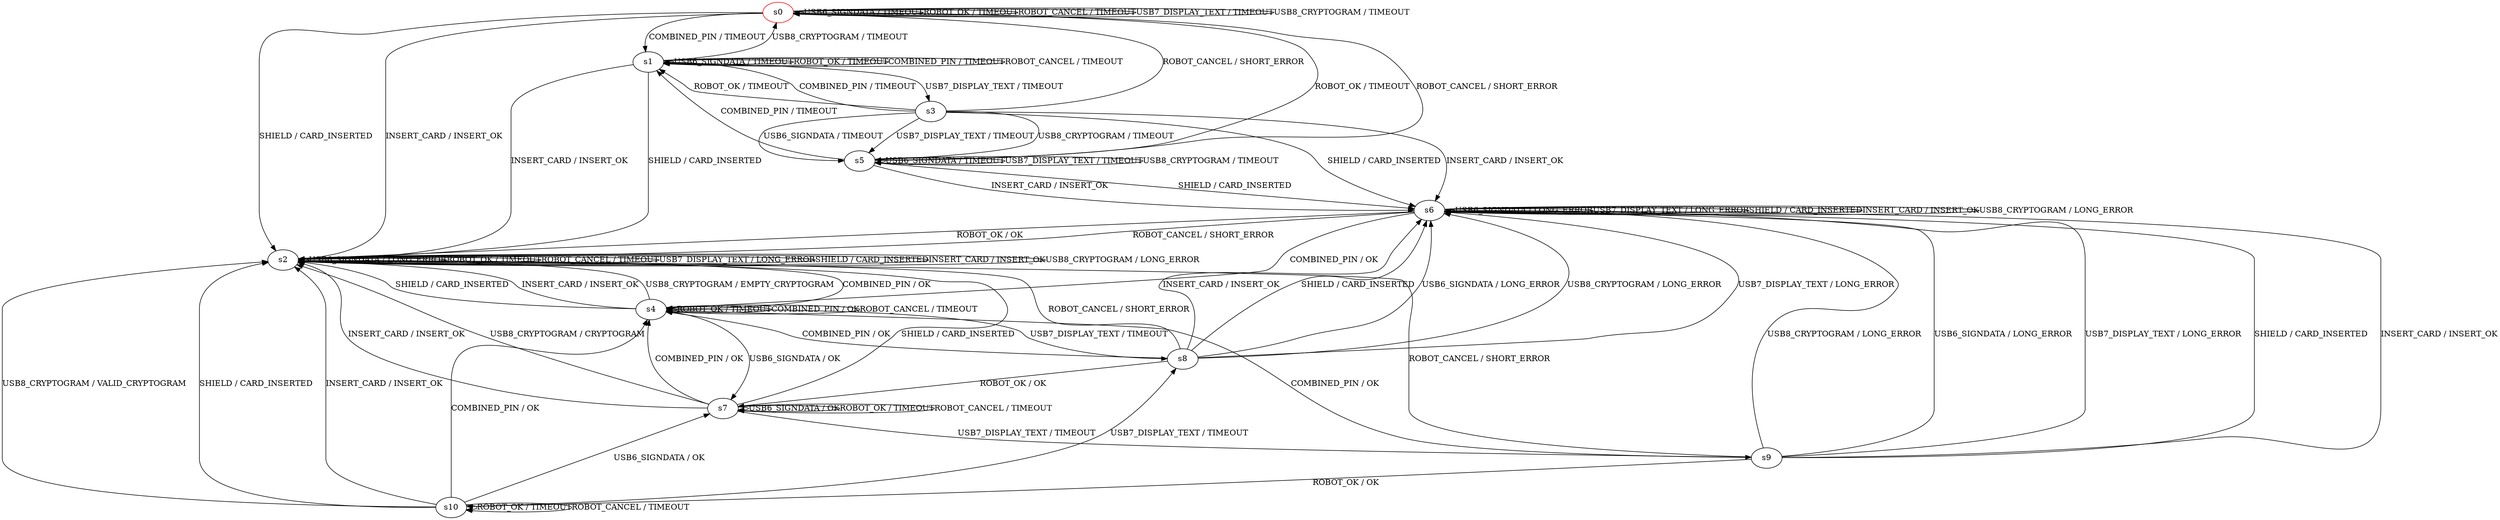 digraph G {
label=""
s0  [color="red"]
s1
s2
s3
s4
s5
s6
s7
s8
s9
s10
s0  [label="s0"];
s0 -> s0 [label="USB6_SIGNDATA / TIMEOUT"]
s0 -> s0 [label="ROBOT_OK / TIMEOUT"]
s0 -> s1 [label="COMBINED_PIN / TIMEOUT"]
s0 -> s0 [label="ROBOT_CANCEL / TIMEOUT"]
s0 -> s0 [label="USB7_DISPLAY_TEXT / TIMEOUT"]
s0 -> s2 [label="SHIELD / CARD_INSERTED"]
s0 -> s2 [label="INSERT_CARD / INSERT_OK"]
s0 -> s0 [label="USB8_CRYPTOGRAM / TIMEOUT"]
s1  [label="s1"];
s1 -> s1 [label="USB6_SIGNDATA / TIMEOUT"]
s1 -> s1 [label="ROBOT_OK / TIMEOUT"]
s1 -> s1 [label="COMBINED_PIN / TIMEOUT"]
s1 -> s1 [label="ROBOT_CANCEL / TIMEOUT"]
s1 -> s3 [label="USB7_DISPLAY_TEXT / TIMEOUT"]
s1 -> s2 [label="SHIELD / CARD_INSERTED"]
s1 -> s2 [label="INSERT_CARD / INSERT_OK"]
s1 -> s0 [label="USB8_CRYPTOGRAM / TIMEOUT"]
s2  [label="s2"];
s2 -> s2 [label="USB6_SIGNDATA / LONG_ERROR"]
s2 -> s2 [label="ROBOT_OK / TIMEOUT"]
s2 -> s4 [label="COMBINED_PIN / OK"]
s2 -> s2 [label="ROBOT_CANCEL / TIMEOUT"]
s2 -> s2 [label="USB7_DISPLAY_TEXT / LONG_ERROR"]
s2 -> s2 [label="SHIELD / CARD_INSERTED"]
s2 -> s2 [label="INSERT_CARD / INSERT_OK"]
s2 -> s2 [label="USB8_CRYPTOGRAM / LONG_ERROR"]
s3  [label="s3"];
s3 -> s5 [label="USB6_SIGNDATA / TIMEOUT"]
s3 -> s1 [label="ROBOT_OK / TIMEOUT"]
s3 -> s1 [label="COMBINED_PIN / TIMEOUT"]
s3 -> s0 [label="ROBOT_CANCEL / SHORT_ERROR"]
s3 -> s5 [label="USB7_DISPLAY_TEXT / TIMEOUT"]
s3 -> s6 [label="SHIELD / CARD_INSERTED"]
s3 -> s6 [label="INSERT_CARD / INSERT_OK"]
s3 -> s5 [label="USB8_CRYPTOGRAM / TIMEOUT"]
s4  [label="s4"];
s4 -> s7 [label="USB6_SIGNDATA / OK"]
s4 -> s4 [label="ROBOT_OK / TIMEOUT"]
s4 -> s4 [label="COMBINED_PIN / OK"]
s4 -> s4 [label="ROBOT_CANCEL / TIMEOUT"]
s4 -> s8 [label="USB7_DISPLAY_TEXT / TIMEOUT"]
s4 -> s2 [label="SHIELD / CARD_INSERTED"]
s4 -> s2 [label="INSERT_CARD / INSERT_OK"]
s4 -> s2 [label="USB8_CRYPTOGRAM / EMPTY_CRYPTOGRAM"]
s5  [label="s5"];
s5 -> s5 [label="USB6_SIGNDATA / TIMEOUT"]
s5 -> s0 [label="ROBOT_OK / TIMEOUT"]
s5 -> s1 [label="COMBINED_PIN / TIMEOUT"]
s5 -> s0 [label="ROBOT_CANCEL / SHORT_ERROR"]
s5 -> s5 [label="USB7_DISPLAY_TEXT / TIMEOUT"]
s5 -> s6 [label="SHIELD / CARD_INSERTED"]
s5 -> s6 [label="INSERT_CARD / INSERT_OK"]
s5 -> s5 [label="USB8_CRYPTOGRAM / TIMEOUT"]
s6  [label="s6"];
s6 -> s6 [label="USB6_SIGNDATA / LONG_ERROR"]
s6 -> s2 [label="ROBOT_OK / OK"]
s6 -> s4 [label="COMBINED_PIN / OK"]
s6 -> s2 [label="ROBOT_CANCEL / SHORT_ERROR"]
s6 -> s6 [label="USB7_DISPLAY_TEXT / LONG_ERROR"]
s6 -> s6 [label="SHIELD / CARD_INSERTED"]
s6 -> s6 [label="INSERT_CARD / INSERT_OK"]
s6 -> s6 [label="USB8_CRYPTOGRAM / LONG_ERROR"]
s7  [label="s7"];
s7 -> s7 [label="USB6_SIGNDATA / OK"]
s7 -> s7 [label="ROBOT_OK / TIMEOUT"]
s7 -> s4 [label="COMBINED_PIN / OK"]
s7 -> s7 [label="ROBOT_CANCEL / TIMEOUT"]
s7 -> s9 [label="USB7_DISPLAY_TEXT / TIMEOUT"]
s7 -> s2 [label="SHIELD / CARD_INSERTED"]
s7 -> s2 [label="INSERT_CARD / INSERT_OK"]
s7 -> s2 [label="USB8_CRYPTOGRAM / CRYPTOGRAM"]
s8  [label="s8"];
s8 -> s6 [label="USB6_SIGNDATA / LONG_ERROR"]
s8 -> s7 [label="ROBOT_OK / OK"]
s8 -> s4 [label="COMBINED_PIN / OK"]
s8 -> s2 [label="ROBOT_CANCEL / SHORT_ERROR"]
s8 -> s6 [label="USB7_DISPLAY_TEXT / LONG_ERROR"]
s8 -> s6 [label="SHIELD / CARD_INSERTED"]
s8 -> s6 [label="INSERT_CARD / INSERT_OK"]
s8 -> s6 [label="USB8_CRYPTOGRAM / LONG_ERROR"]
s9  [label="s9"];
s9 -> s6 [label="USB6_SIGNDATA / LONG_ERROR"]
s9 -> s10 [label="ROBOT_OK / OK"]
s9 -> s4 [label="COMBINED_PIN / OK"]
s9 -> s2 [label="ROBOT_CANCEL / SHORT_ERROR"]
s9 -> s6 [label="USB7_DISPLAY_TEXT / LONG_ERROR"]
s9 -> s6 [label="SHIELD / CARD_INSERTED"]
s9 -> s6 [label="INSERT_CARD / INSERT_OK"]
s9 -> s6 [label="USB8_CRYPTOGRAM / LONG_ERROR"]
s10  [label="s10"];
s10 -> s7 [label="USB6_SIGNDATA / OK"]
s10 -> s10 [label="ROBOT_OK / TIMEOUT"]
s10 -> s4 [label="COMBINED_PIN / OK"]
s10 -> s10 [label="ROBOT_CANCEL / TIMEOUT"]
s10 -> s8 [label="USB7_DISPLAY_TEXT / TIMEOUT"]
s10 -> s2 [label="SHIELD / CARD_INSERTED"]
s10 -> s2 [label="INSERT_CARD / INSERT_OK"]
s10 -> s2 [label="USB8_CRYPTOGRAM / VALID_CRYPTOGRAM"]
}
